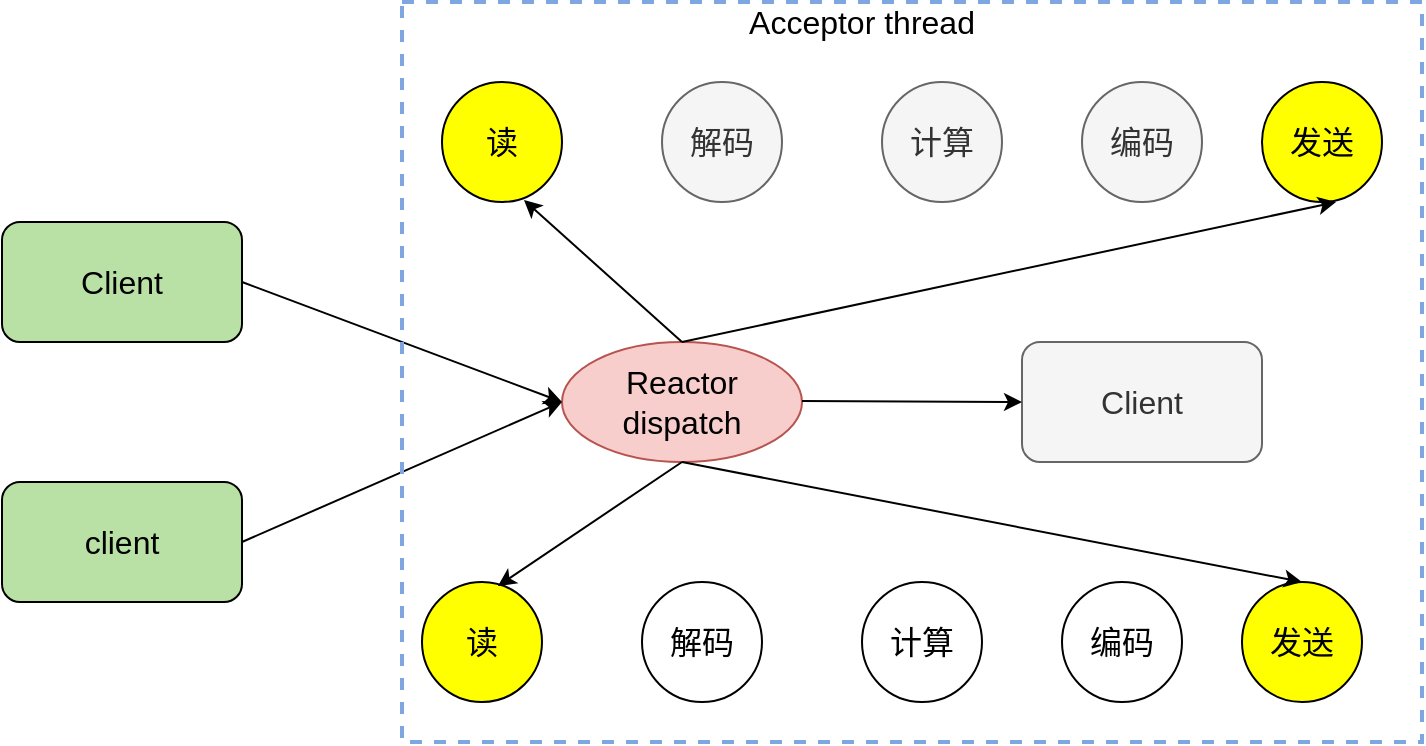 <mxfile version="13.7.3" type="device"><diagram id="R-SyAaQJjxfEZW67rWA5" name="第 1 页"><mxGraphModel dx="1422" dy="713" grid="1" gridSize="10" guides="1" tooltips="1" connect="1" arrows="1" fold="1" page="1" pageScale="1" pageWidth="827" pageHeight="1169" math="0" shadow="0"><root><mxCell id="0"/><mxCell id="1" parent="0"/><mxCell id="KSdIBrZYy_yjyg_C-LVr-1" value="Client" style="rounded=1;whiteSpace=wrap;html=1;fillColor=#B9E0A5;fontSize=16;" vertex="1" parent="1"><mxGeometry x="90" y="170" width="120" height="60" as="geometry"/></mxCell><mxCell id="KSdIBrZYy_yjyg_C-LVr-2" value="client" style="rounded=1;whiteSpace=wrap;html=1;fillColor=#B9E0A5;fontSize=16;" vertex="1" parent="1"><mxGeometry x="90" y="300" width="120" height="60" as="geometry"/></mxCell><mxCell id="KSdIBrZYy_yjyg_C-LVr-3" value="&lt;font style=&quot;font-size: 16px&quot;&gt;Reactor dispatch&lt;/font&gt;" style="ellipse;whiteSpace=wrap;html=1;fillColor=#f8cecc;strokeColor=#b85450;fontSize=16;" vertex="1" parent="1"><mxGeometry x="370" y="230" width="120" height="60" as="geometry"/></mxCell><mxCell id="KSdIBrZYy_yjyg_C-LVr-4" value="读" style="ellipse;whiteSpace=wrap;html=1;aspect=fixed;fillColor=#FFFF00;fontSize=16;" vertex="1" parent="1"><mxGeometry x="310" y="100" width="60" height="60" as="geometry"/></mxCell><mxCell id="KSdIBrZYy_yjyg_C-LVr-5" value="解码" style="ellipse;whiteSpace=wrap;html=1;aspect=fixed;fillColor=#f5f5f5;strokeColor=#666666;fontColor=#333333;fontSize=16;" vertex="1" parent="1"><mxGeometry x="420" y="100" width="60" height="60" as="geometry"/></mxCell><mxCell id="KSdIBrZYy_yjyg_C-LVr-6" value="计算" style="ellipse;whiteSpace=wrap;html=1;aspect=fixed;fillColor=#f5f5f5;strokeColor=#666666;fontColor=#333333;fontSize=16;" vertex="1" parent="1"><mxGeometry x="530" y="100" width="60" height="60" as="geometry"/></mxCell><mxCell id="KSdIBrZYy_yjyg_C-LVr-7" value="编码" style="ellipse;whiteSpace=wrap;html=1;aspect=fixed;fillColor=#f5f5f5;strokeColor=#666666;fontColor=#333333;fontSize=16;" vertex="1" parent="1"><mxGeometry x="630" y="100" width="60" height="60" as="geometry"/></mxCell><mxCell id="KSdIBrZYy_yjyg_C-LVr-8" value="发送" style="ellipse;whiteSpace=wrap;html=1;aspect=fixed;fillColor=#FFFF00;fontSize=16;" vertex="1" parent="1"><mxGeometry x="720" y="100" width="60" height="60" as="geometry"/></mxCell><mxCell id="KSdIBrZYy_yjyg_C-LVr-9" value="读" style="ellipse;whiteSpace=wrap;html=1;aspect=fixed;fillColor=#FFFF00;fontSize=16;" vertex="1" parent="1"><mxGeometry x="300" y="350" width="60" height="60" as="geometry"/></mxCell><mxCell id="KSdIBrZYy_yjyg_C-LVr-10" value="解码" style="ellipse;whiteSpace=wrap;html=1;aspect=fixed;fontSize=16;" vertex="1" parent="1"><mxGeometry x="410" y="350" width="60" height="60" as="geometry"/></mxCell><mxCell id="KSdIBrZYy_yjyg_C-LVr-11" value="计算" style="ellipse;whiteSpace=wrap;html=1;aspect=fixed;fontSize=16;" vertex="1" parent="1"><mxGeometry x="520" y="350" width="60" height="60" as="geometry"/></mxCell><mxCell id="KSdIBrZYy_yjyg_C-LVr-12" value="编码" style="ellipse;whiteSpace=wrap;html=1;aspect=fixed;fontSize=16;" vertex="1" parent="1"><mxGeometry x="620" y="350" width="60" height="60" as="geometry"/></mxCell><mxCell id="KSdIBrZYy_yjyg_C-LVr-13" value="发送" style="ellipse;whiteSpace=wrap;html=1;aspect=fixed;fillColor=#FFFF00;fontSize=16;" vertex="1" parent="1"><mxGeometry x="710" y="350" width="60" height="60" as="geometry"/></mxCell><mxCell id="KSdIBrZYy_yjyg_C-LVr-14" value="Client" style="rounded=1;whiteSpace=wrap;html=1;fillColor=#f5f5f5;strokeColor=#666666;fontColor=#333333;fontSize=16;" vertex="1" parent="1"><mxGeometry x="600" y="230" width="120" height="60" as="geometry"/></mxCell><mxCell id="KSdIBrZYy_yjyg_C-LVr-15" value="" style="endArrow=classic;html=1;entryX=0.683;entryY=0.983;entryDx=0;entryDy=0;entryPerimeter=0;exitX=0.5;exitY=0;exitDx=0;exitDy=0;fontSize=16;" edge="1" parent="1" source="KSdIBrZYy_yjyg_C-LVr-3" target="KSdIBrZYy_yjyg_C-LVr-4"><mxGeometry width="50" height="50" relative="1" as="geometry"><mxPoint x="520" y="260" as="sourcePoint"/><mxPoint x="570" y="210" as="targetPoint"/></mxGeometry></mxCell><mxCell id="KSdIBrZYy_yjyg_C-LVr-16" value="" style="endArrow=classic;html=1;exitX=0.5;exitY=0;exitDx=0;exitDy=0;entryX=0.617;entryY=1;entryDx=0;entryDy=0;entryPerimeter=0;fontSize=16;" edge="1" parent="1" source="KSdIBrZYy_yjyg_C-LVr-3" target="KSdIBrZYy_yjyg_C-LVr-8"><mxGeometry width="50" height="50" relative="1" as="geometry"><mxPoint x="540" y="220" as="sourcePoint"/><mxPoint x="590" y="170" as="targetPoint"/></mxGeometry></mxCell><mxCell id="KSdIBrZYy_yjyg_C-LVr-17" value="" style="endArrow=classic;html=1;entryX=0;entryY=0.5;entryDx=0;entryDy=0;fontSize=16;" edge="1" parent="1" target="KSdIBrZYy_yjyg_C-LVr-14"><mxGeometry width="50" height="50" relative="1" as="geometry"><mxPoint x="490" y="259.5" as="sourcePoint"/><mxPoint x="550" y="259.5" as="targetPoint"/></mxGeometry></mxCell><mxCell id="KSdIBrZYy_yjyg_C-LVr-18" value="" style="endArrow=classic;html=1;entryX=0.633;entryY=0.033;entryDx=0;entryDy=0;entryPerimeter=0;fontSize=16;" edge="1" parent="1" target="KSdIBrZYy_yjyg_C-LVr-9"><mxGeometry width="50" height="50" relative="1" as="geometry"><mxPoint x="430" y="290" as="sourcePoint"/><mxPoint x="390" y="350" as="targetPoint"/></mxGeometry></mxCell><mxCell id="KSdIBrZYy_yjyg_C-LVr-19" value="" style="endArrow=classic;html=1;entryX=0.5;entryY=0;entryDx=0;entryDy=0;fontSize=16;" edge="1" parent="1" target="KSdIBrZYy_yjyg_C-LVr-13"><mxGeometry width="50" height="50" relative="1" as="geometry"><mxPoint x="430" y="290" as="sourcePoint"/><mxPoint x="480" y="350" as="targetPoint"/></mxGeometry></mxCell><mxCell id="KSdIBrZYy_yjyg_C-LVr-20" value="&lt;font style=&quot;font-size: 16px&quot;&gt;Acceptor thread&lt;/font&gt;" style="text;html=1;strokeColor=none;fillColor=none;align=center;verticalAlign=middle;whiteSpace=wrap;rounded=0;fontSize=16;" vertex="1" parent="1"><mxGeometry x="460" y="60" width="120" height="20" as="geometry"/></mxCell><mxCell id="KSdIBrZYy_yjyg_C-LVr-23" value="" style="endArrow=classic;html=1;exitX=1;exitY=0.5;exitDx=0;exitDy=0;entryX=0;entryY=0.5;entryDx=0;entryDy=0;fontSize=16;" edge="1" parent="1" source="KSdIBrZYy_yjyg_C-LVr-1" target="KSdIBrZYy_yjyg_C-LVr-3"><mxGeometry width="50" height="50" relative="1" as="geometry"><mxPoint x="300" y="240" as="sourcePoint"/><mxPoint x="290" y="210.746" as="targetPoint"/></mxGeometry></mxCell><mxCell id="KSdIBrZYy_yjyg_C-LVr-24" value="" style="endArrow=classic;html=1;exitX=1;exitY=0.5;exitDx=0;exitDy=0;entryX=0;entryY=0.5;entryDx=0;entryDy=0;fontSize=16;" edge="1" parent="1" source="KSdIBrZYy_yjyg_C-LVr-2" target="KSdIBrZYy_yjyg_C-LVr-3"><mxGeometry width="50" height="50" relative="1" as="geometry"><mxPoint x="270" y="340" as="sourcePoint"/><mxPoint x="320" y="290" as="targetPoint"/></mxGeometry></mxCell><mxCell id="KSdIBrZYy_yjyg_C-LVr-25" value="" style="rounded=0;whiteSpace=wrap;html=1;fillColor=none;dashed=1;strokeColor=#7EA6E0;strokeWidth=2;fontSize=16;" vertex="1" parent="1"><mxGeometry x="290" y="60" width="510" height="370" as="geometry"/></mxCell></root></mxGraphModel></diagram></mxfile>